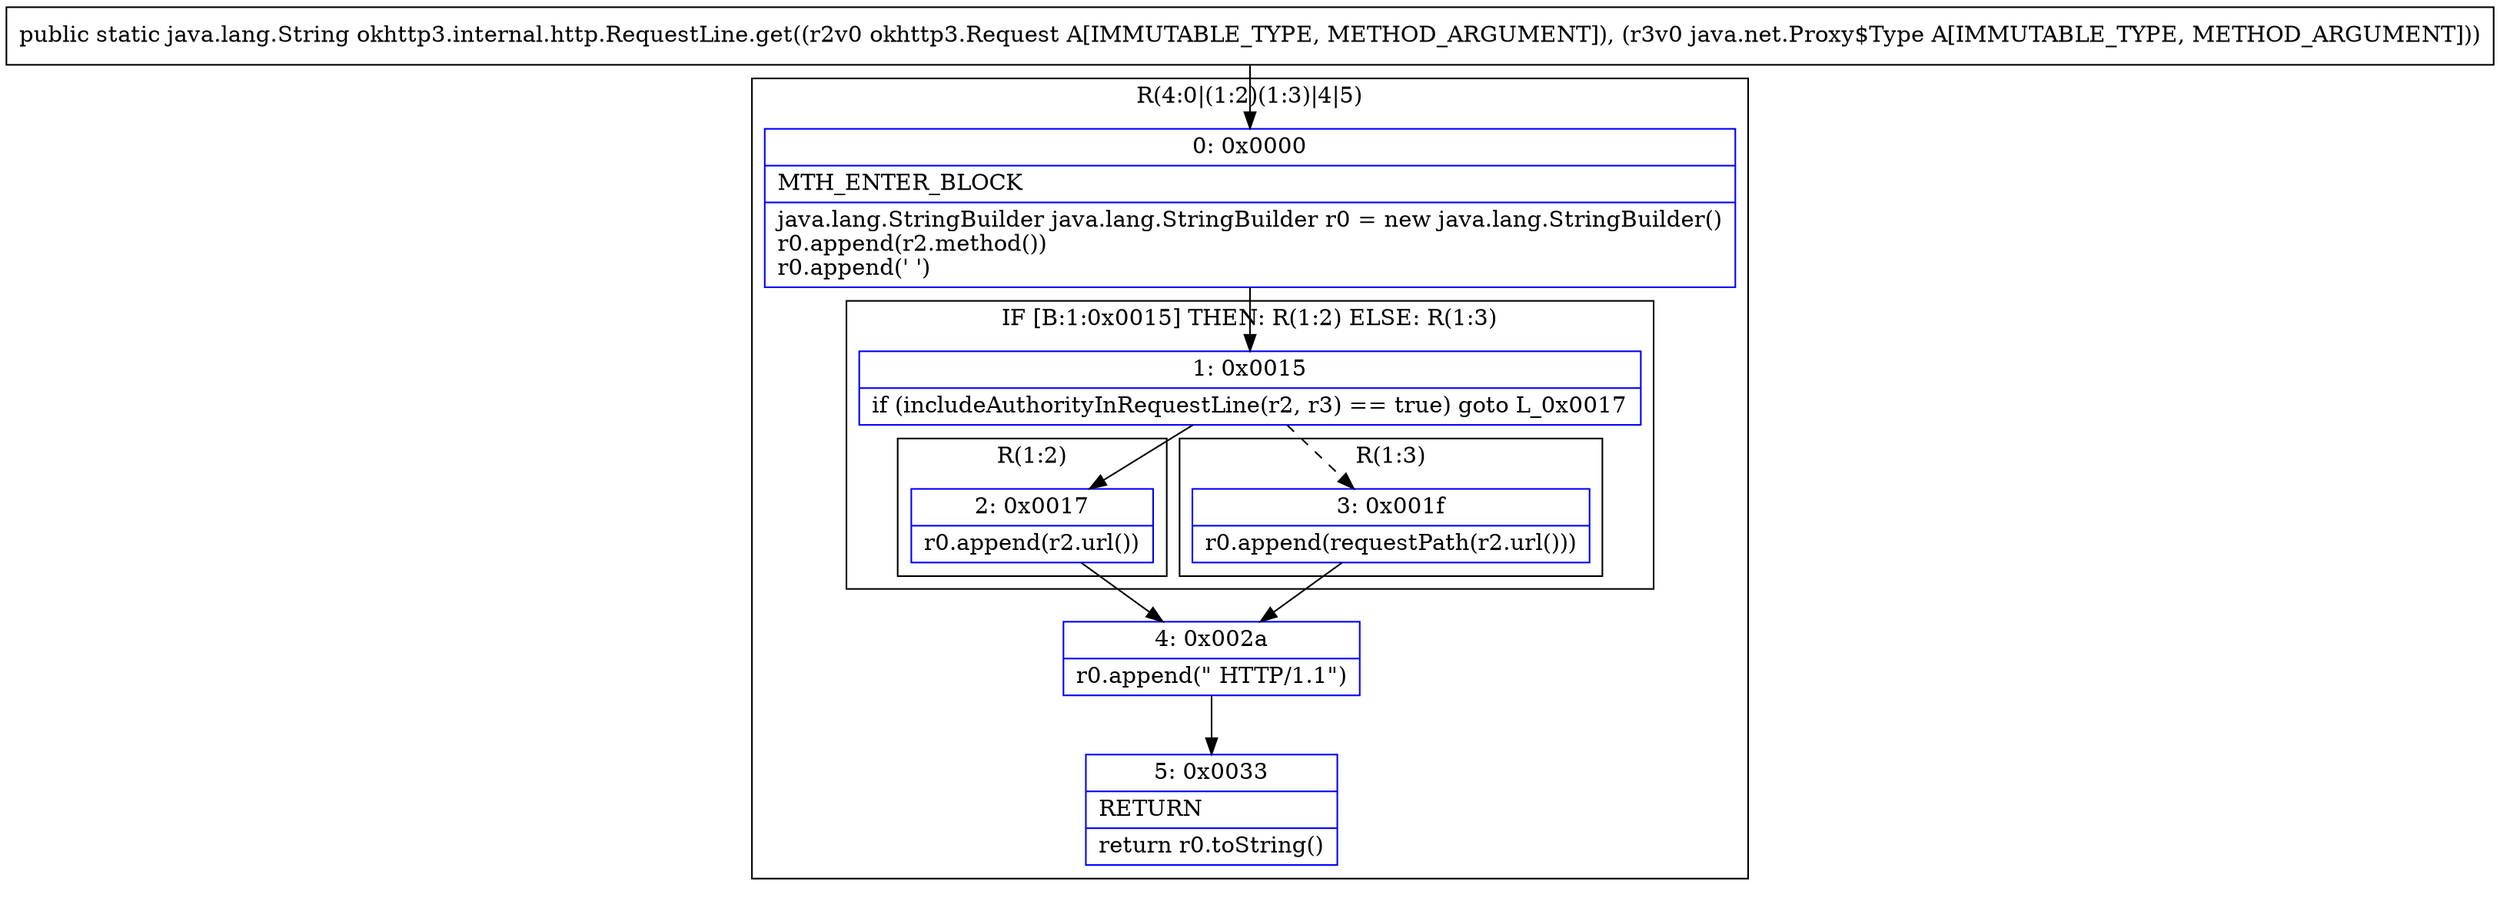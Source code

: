 digraph "CFG forokhttp3.internal.http.RequestLine.get(Lokhttp3\/Request;Ljava\/net\/Proxy$Type;)Ljava\/lang\/String;" {
subgraph cluster_Region_774401962 {
label = "R(4:0|(1:2)(1:3)|4|5)";
node [shape=record,color=blue];
Node_0 [shape=record,label="{0\:\ 0x0000|MTH_ENTER_BLOCK\l|java.lang.StringBuilder java.lang.StringBuilder r0 = new java.lang.StringBuilder()\lr0.append(r2.method())\lr0.append(' ')\l}"];
subgraph cluster_IfRegion_933232621 {
label = "IF [B:1:0x0015] THEN: R(1:2) ELSE: R(1:3)";
node [shape=record,color=blue];
Node_1 [shape=record,label="{1\:\ 0x0015|if (includeAuthorityInRequestLine(r2, r3) == true) goto L_0x0017\l}"];
subgraph cluster_Region_1701958027 {
label = "R(1:2)";
node [shape=record,color=blue];
Node_2 [shape=record,label="{2\:\ 0x0017|r0.append(r2.url())\l}"];
}
subgraph cluster_Region_1215093517 {
label = "R(1:3)";
node [shape=record,color=blue];
Node_3 [shape=record,label="{3\:\ 0x001f|r0.append(requestPath(r2.url()))\l}"];
}
}
Node_4 [shape=record,label="{4\:\ 0x002a|r0.append(\" HTTP\/1.1\")\l}"];
Node_5 [shape=record,label="{5\:\ 0x0033|RETURN\l|return r0.toString()\l}"];
}
MethodNode[shape=record,label="{public static java.lang.String okhttp3.internal.http.RequestLine.get((r2v0 okhttp3.Request A[IMMUTABLE_TYPE, METHOD_ARGUMENT]), (r3v0 java.net.Proxy$Type A[IMMUTABLE_TYPE, METHOD_ARGUMENT])) }"];
MethodNode -> Node_0;
Node_0 -> Node_1;
Node_1 -> Node_2;
Node_1 -> Node_3[style=dashed];
Node_2 -> Node_4;
Node_3 -> Node_4;
Node_4 -> Node_5;
}

